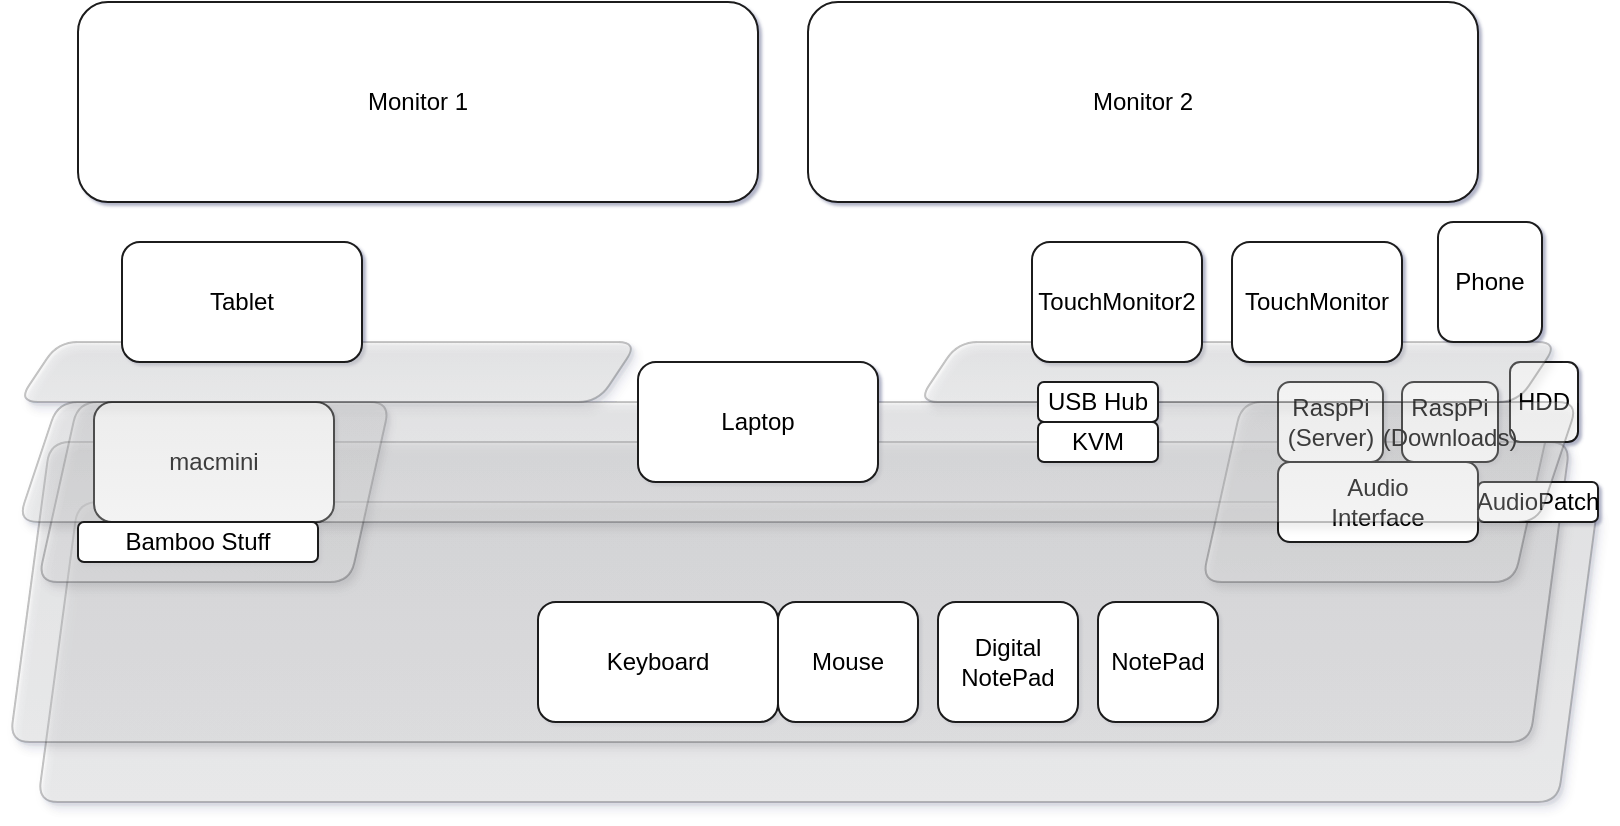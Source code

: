 <mxfile>
    <diagram id="RA-jwU2BD-ohs3YR12GW" name="Page-1">
        <mxGraphModel dx="1437" dy="503" grid="1" gridSize="10" guides="1" tooltips="1" connect="1" arrows="1" fold="1" page="1" pageScale="1" pageWidth="827" pageHeight="1169" math="0" shadow="1">
            <root>
                <mxCell id="0"/>
                <mxCell id="1" parent="0"/>
                <mxCell id="37" value="" style="shape=parallelogram;perimeter=parallelogramPerimeter;whiteSpace=wrap;html=1;fixedSize=1;strokeColor=#1A1A1A;fillColor=#E6E6E6;opacity=25;shadow=1;rounded=1;gradientColor=#ffffff;" parent="1" vertex="1">
                    <mxGeometry x="20" y="280" width="780" height="150" as="geometry"/>
                </mxCell>
                <mxCell id="45" value="" style="shape=parallelogram;perimeter=parallelogramPerimeter;whiteSpace=wrap;html=1;fixedSize=1;strokeColor=#1A1A1A;fillColor=#E6E6E6;opacity=25;gradientColor=#ffffff;shadow=1;rounded=1;" vertex="1" parent="1">
                    <mxGeometry x="6" y="250" width="780" height="150" as="geometry"/>
                </mxCell>
                <mxCell id="44" value="" style="shape=parallelogram;perimeter=parallelogramPerimeter;whiteSpace=wrap;html=1;fixedSize=1;strokeColor=#1A1A1A;fillColor=#E6E6E6;opacity=25;rounded=1;shadow=1;gradientColor=#ffffff;" vertex="1" parent="1">
                    <mxGeometry x="602" y="230" width="176" height="90" as="geometry"/>
                </mxCell>
                <mxCell id="4" value="Audio&lt;br&gt;Interface" style="rounded=1;whiteSpace=wrap;html=1;strokeColor=#1A1A1A;" parent="1" vertex="1">
                    <mxGeometry x="640" y="260" width="100" height="40" as="geometry"/>
                </mxCell>
                <mxCell id="42" value="AudioPatch" style="rounded=1;whiteSpace=wrap;html=1;strokeColor=#1A1A1A;" vertex="1" parent="1">
                    <mxGeometry x="740" y="270" width="60" height="20" as="geometry"/>
                </mxCell>
                <mxCell id="38" value="HDD" style="rounded=1;whiteSpace=wrap;html=1;strokeColor=#1A1A1A;" parent="1" vertex="1">
                    <mxGeometry x="756" y="210" width="34" height="40" as="geometry"/>
                </mxCell>
                <mxCell id="2" value="RaspPi&lt;br&gt;(Downloads)" style="rounded=1;whiteSpace=wrap;html=1;strokeColor=#1A1A1A;" parent="1" vertex="1">
                    <mxGeometry x="702" y="220" width="48" height="40" as="geometry"/>
                </mxCell>
                <mxCell id="3" value="RaspPi&lt;br&gt;(Server)" style="rounded=1;whiteSpace=wrap;html=1;strokeColor=#1A1A1A;" parent="1" vertex="1">
                    <mxGeometry x="640" y="220" width="52.5" height="40" as="geometry"/>
                </mxCell>
                <mxCell id="43" value="" style="shape=parallelogram;perimeter=parallelogramPerimeter;whiteSpace=wrap;html=1;fixedSize=1;strokeColor=#1A1A1A;fillColor=#E6E6E6;opacity=25;rounded=1;shadow=1;gradientColor=#ffffff;" vertex="1" parent="1">
                    <mxGeometry x="20" y="230" width="176" height="90" as="geometry"/>
                </mxCell>
                <mxCell id="12" value="macmini" style="rounded=1;whiteSpace=wrap;html=1;strokeColor=#1A1A1A;" parent="1" vertex="1">
                    <mxGeometry x="48" y="230" width="120" height="60" as="geometry"/>
                </mxCell>
                <mxCell id="48" value="" style="shape=parallelogram;perimeter=parallelogramPerimeter;whiteSpace=wrap;html=1;fixedSize=1;strokeColor=#1A1A1A;fillColor=#E6E6E6;opacity=25;rounded=1;shadow=1;gradientColor=#ffffff;" vertex="1" parent="1">
                    <mxGeometry x="10" y="230" width="780" height="60" as="geometry"/>
                </mxCell>
                <mxCell id="50" value="" style="shape=parallelogram;perimeter=parallelogramPerimeter;whiteSpace=wrap;html=1;fixedSize=1;strokeColor=#1A1A1A;fillColor=#E6E6E6;opacity=25;rounded=1;shadow=1;gradientColor=#ffffff;" vertex="1" parent="1">
                    <mxGeometry x="460" y="200" width="320" height="30" as="geometry"/>
                </mxCell>
                <mxCell id="49" value="" style="shape=parallelogram;perimeter=parallelogramPerimeter;whiteSpace=wrap;html=1;fixedSize=1;strokeColor=#1A1A1A;fillColor=#E6E6E6;opacity=25;rounded=1;shadow=1;gradientColor=#ffffff;" vertex="1" parent="1">
                    <mxGeometry x="10" y="200" width="310" height="30" as="geometry"/>
                </mxCell>
                <mxCell id="5" value="Laptop" style="rounded=1;whiteSpace=wrap;html=1;strokeColor=#1A1A1A;" parent="1" vertex="1">
                    <mxGeometry x="320" y="210" width="120" height="60" as="geometry"/>
                </mxCell>
                <mxCell id="7" value="Phone" style="rounded=1;whiteSpace=wrap;html=1;strokeColor=#1A1A1A;" parent="1" vertex="1">
                    <mxGeometry x="720" y="140" width="52" height="60" as="geometry"/>
                </mxCell>
                <mxCell id="8" value="Monitor 1" style="rounded=1;whiteSpace=wrap;html=1;strokeColor=#1A1A1A;" parent="1" vertex="1">
                    <mxGeometry x="40" y="30" width="340" height="100" as="geometry"/>
                </mxCell>
                <mxCell id="9" value="Monitor 2" style="rounded=1;whiteSpace=wrap;html=1;strokeColor=#1A1A1A;" parent="1" vertex="1">
                    <mxGeometry x="405" y="30" width="335" height="100" as="geometry"/>
                </mxCell>
                <mxCell id="10" value="Digital NotePad" style="rounded=1;whiteSpace=wrap;html=1;strokeColor=#1A1A1A;" parent="1" vertex="1">
                    <mxGeometry x="470" y="330" width="70" height="60" as="geometry"/>
                </mxCell>
                <mxCell id="11" value="NotePad" style="rounded=1;whiteSpace=wrap;html=1;strokeColor=#1A1A1A;" parent="1" vertex="1">
                    <mxGeometry x="550" y="330" width="60" height="60" as="geometry"/>
                </mxCell>
                <mxCell id="13" value="Keyboard" style="rounded=1;whiteSpace=wrap;html=1;strokeColor=#1A1A1A;" parent="1" vertex="1">
                    <mxGeometry x="270" y="330" width="120" height="60" as="geometry"/>
                </mxCell>
                <mxCell id="14" value="Mouse" style="rounded=1;whiteSpace=wrap;html=1;strokeColor=#1A1A1A;" parent="1" vertex="1">
                    <mxGeometry x="390" y="330" width="70" height="60" as="geometry"/>
                </mxCell>
                <mxCell id="39" value="Bamboo Stuff" style="rounded=1;whiteSpace=wrap;html=1;strokeColor=#1A1A1A;" parent="1" vertex="1">
                    <mxGeometry x="40" y="290" width="120" height="20" as="geometry"/>
                </mxCell>
                <mxCell id="40" value="USB Hub" style="rounded=1;whiteSpace=wrap;html=1;strokeColor=#1A1A1A;" vertex="1" parent="1">
                    <mxGeometry x="520" y="220" width="60" height="20" as="geometry"/>
                </mxCell>
                <mxCell id="41" value="KVM" style="rounded=1;whiteSpace=wrap;html=1;strokeColor=#1A1A1A;" vertex="1" parent="1">
                    <mxGeometry x="520" y="240" width="60" height="20" as="geometry"/>
                </mxCell>
                <mxCell id="6" value="Tablet" style="rounded=1;whiteSpace=wrap;html=1;strokeColor=#1A1A1A;" parent="1" vertex="1">
                    <mxGeometry x="62" y="150" width="120" height="60" as="geometry"/>
                </mxCell>
                <mxCell id="46" value="TouchMonitor" style="rounded=1;whiteSpace=wrap;html=1;strokeColor=#1A1A1A;" vertex="1" parent="1">
                    <mxGeometry x="617" y="150" width="85" height="60" as="geometry"/>
                </mxCell>
                <mxCell id="47" value="TouchMonitor2" style="rounded=1;whiteSpace=wrap;html=1;strokeColor=#1A1A1A;" vertex="1" parent="1">
                    <mxGeometry x="517" y="150" width="85" height="60" as="geometry"/>
                </mxCell>
            </root>
        </mxGraphModel>
    </diagram>
</mxfile>
